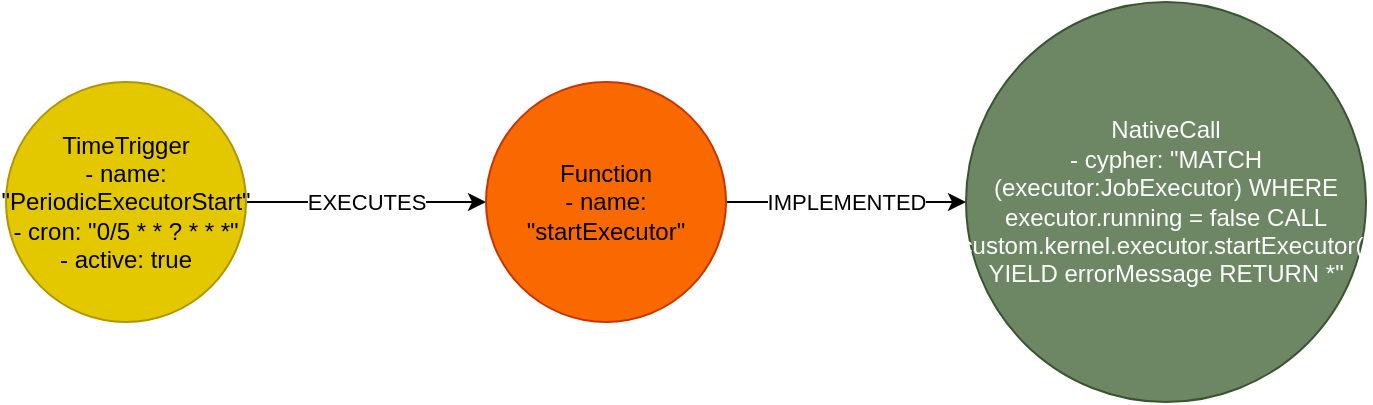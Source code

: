 <mxfile>
    <diagram id="jHi80MvgkjdAEWzww9eW" name="Page-1">
        <mxGraphModel dx="1597" dy="789" grid="1" gridSize="10" guides="1" tooltips="1" connect="1" arrows="1" fold="1" page="1" pageScale="1" pageWidth="1169" pageHeight="827" math="0" shadow="0">
            <root>
                <mxCell id="0"/>
                <mxCell id="1" parent="0"/>
                <mxCell id="4" value="EXECUTES" style="edgeStyle=none;html=1;" edge="1" parent="1" source="2" target="3">
                    <mxGeometry relative="1" as="geometry"/>
                </mxCell>
                <mxCell id="2" value="TimeTrigger&lt;br&gt;- name: &quot;PeriodicExecutorStart&quot;&lt;br&gt;- cron: &quot;0/5 * * ? * * *&quot;&lt;br&gt;- active: true" style="ellipse;whiteSpace=wrap;html=1;aspect=fixed;fillColor=#e3c800;fontColor=#000000;strokeColor=#B09500;" vertex="1" parent="1">
                    <mxGeometry x="40" y="40" width="120" height="120" as="geometry"/>
                </mxCell>
                <mxCell id="5" value="IMPLEMENTED" style="edgeStyle=none;html=1;" edge="1" parent="1" source="3" target="6">
                    <mxGeometry relative="1" as="geometry">
                        <mxPoint x="570" y="110" as="targetPoint"/>
                    </mxGeometry>
                </mxCell>
                <mxCell id="3" value="Function&lt;br&gt;- name: &quot;startExecutor&quot;" style="ellipse;whiteSpace=wrap;html=1;aspect=fixed;fillColor=#fa6800;fontColor=#000000;strokeColor=#C73500;" vertex="1" parent="1">
                    <mxGeometry x="280" y="40" width="120" height="120" as="geometry"/>
                </mxCell>
                <mxCell id="6" value="NativeCall&lt;br&gt;- cypher: &quot;MATCH (executor:JobExecutor) WHERE executor.running = false CALL custom.kernel.executor.startExecutor() YIELD errorMessage RETURN *&quot;" style="ellipse;whiteSpace=wrap;html=1;aspect=fixed;fillColor=#6d8764;fontColor=#ffffff;strokeColor=#3A5431;" vertex="1" parent="1">
                    <mxGeometry x="520" width="200" height="200" as="geometry"/>
                </mxCell>
            </root>
        </mxGraphModel>
    </diagram>
</mxfile>